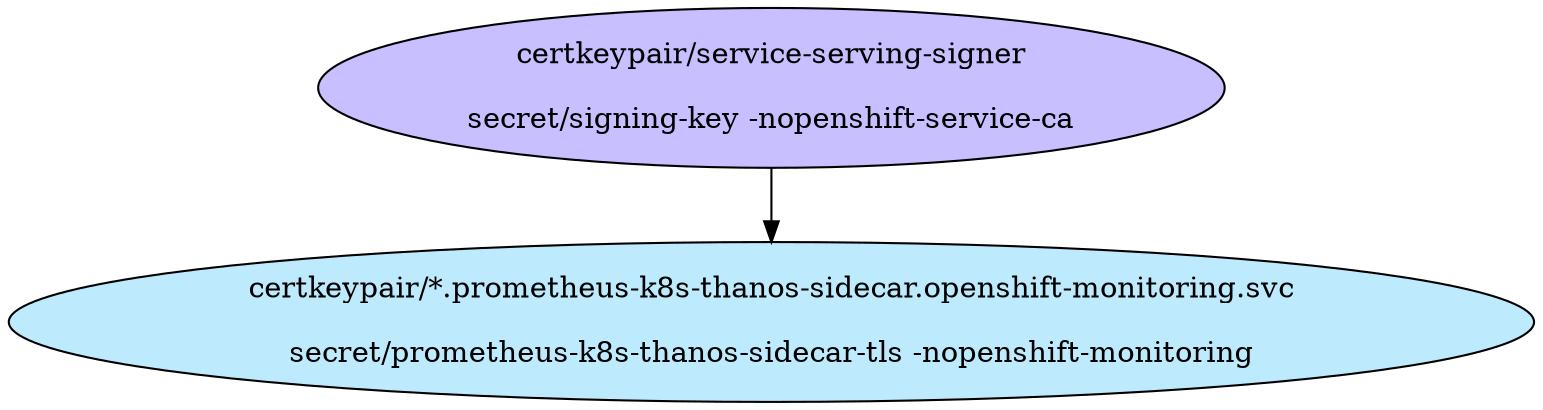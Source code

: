 digraph "Local Certificate" {
  // Node definitions.
  1 [
    label="certkeypair/service-serving-signer\n\nsecret/signing-key -nopenshift-service-ca\n"
    style=filled
    fillcolor="#c7bfff"
  ];
  38 [
    label="certkeypair/*.prometheus-k8s-thanos-sidecar.openshift-monitoring.svc\n\nsecret/prometheus-k8s-thanos-sidecar-tls -nopenshift-monitoring\n"
    style=filled
    fillcolor="#bdebfd"
  ];

  // Edge definitions.
  1 -> 38;
}